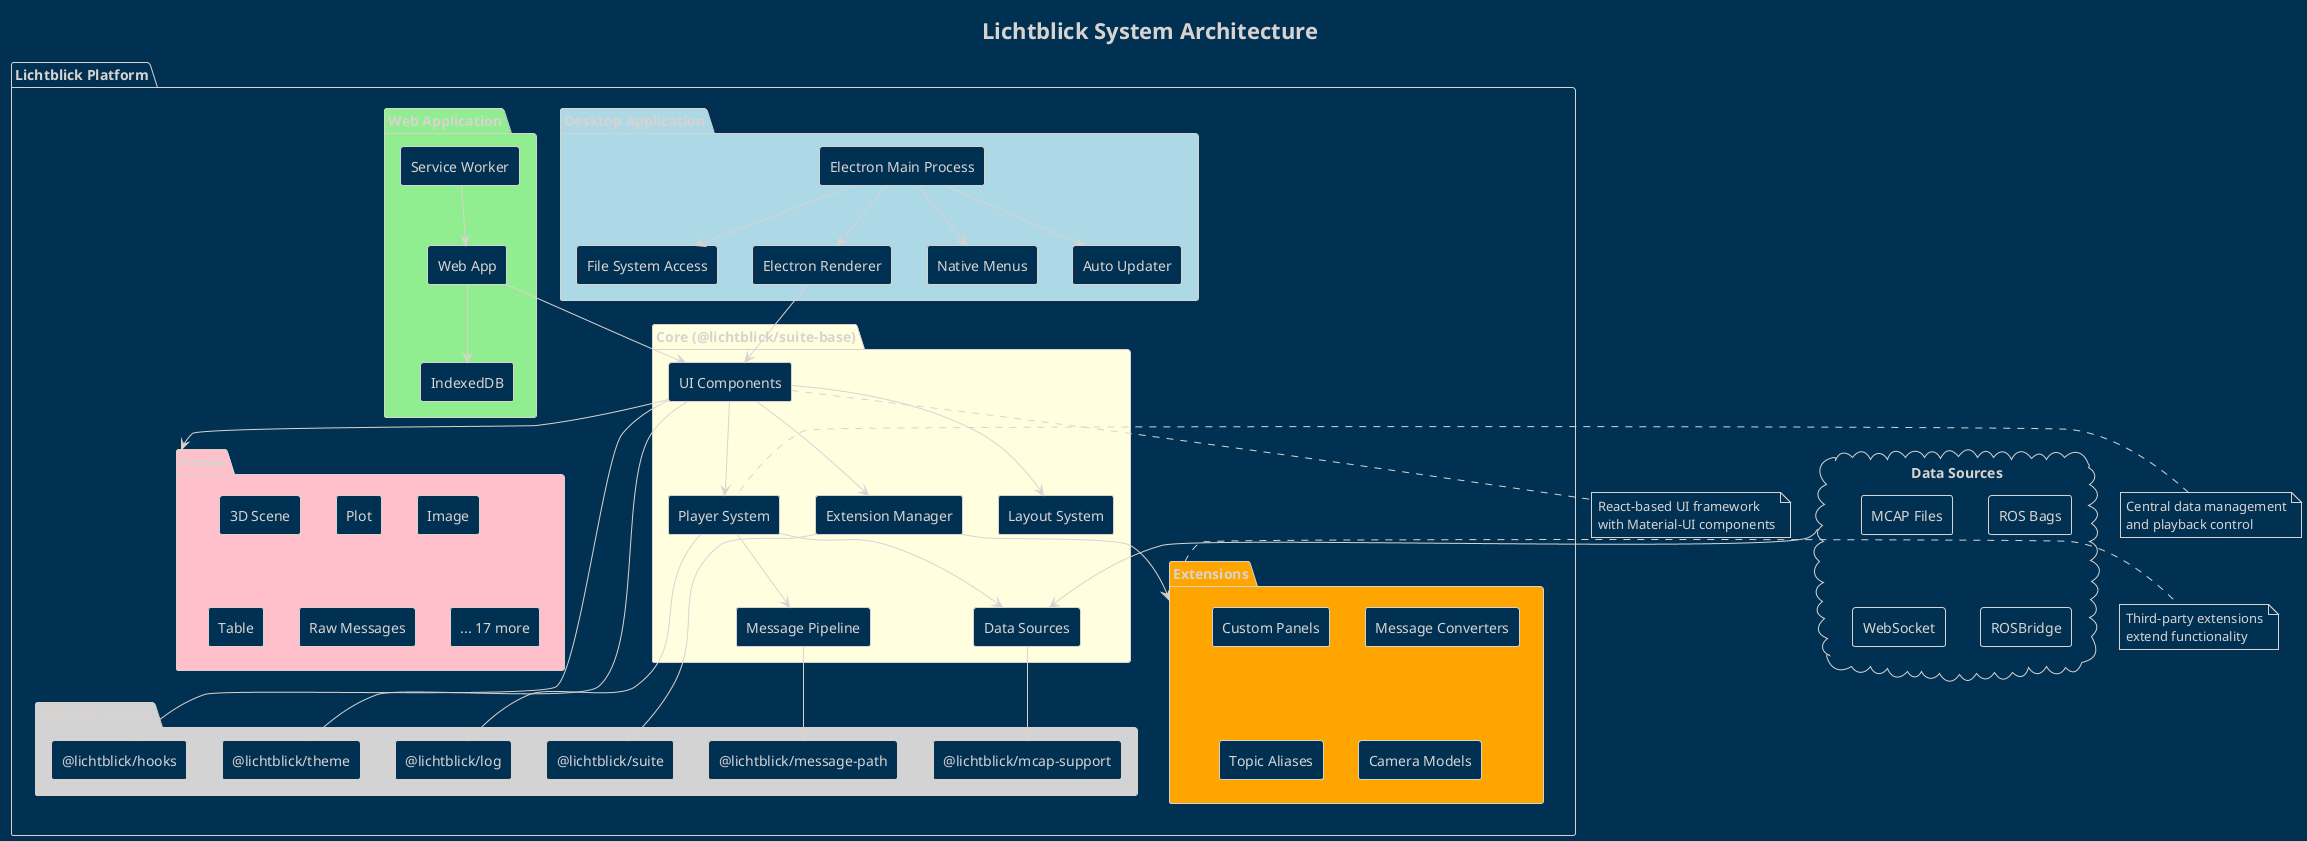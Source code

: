 @startuml architecture-overview
!theme blueprint
skinparam componentStyle rectangle

title Lichtblick System Architecture

package "Lichtblick Platform" {
  
  package "Desktop Application" #LightBlue {
    component [Electron Main Process] as ElectronMain
    component [Electron Renderer] as ElectronRenderer
    component [Native Menus] as NativeMenus
    component [Auto Updater] as AutoUpdater
    component [File System Access] as FSAccess
  }
  
  package "Web Application" #LightGreen {
    component [Service Worker] as ServiceWorker
    component [Web App] as WebApp
    component [IndexedDB] as IndexedDB
  }
  
  package "Core (@lichtblick/suite-base)" #LightYellow {
    component [UI Components] as UIComponents
    component [Player System] as PlayerSystem
    component [Extension Manager] as ExtManager
    component [Layout System] as LayoutSystem
    component [Data Sources] as DataSources
    component [Message Pipeline] as MessagePipeline
  }
  
  package "Shared Libraries" #LightGray {
    component [@lichtblick/suite] as SuiteAPI
    component [@lichtblick/log] as Logging
    component [@lichtblick/hooks] as Hooks
    component [@lichtblick/theme] as Theme
    component [@lichtblick/mcap-support] as MCAP
    component [@lichtblick/message-path] as MessagePath
  }
  
  package "Panels" #Pink {
    component [3D Scene] as Panel3D
    component [Plot] as PanelPlot
    component [Image] as PanelImage
    component [Table] as PanelTable
    component [Raw Messages] as PanelRaw
    component [... 17 more] as MorePanels
  }
  
  package "Extensions" #Orange {
    component [Custom Panels] as CustomPanels
    component [Message Converters] as Converters
    component [Topic Aliases] as TopicAliases
    component [Camera Models] as CameraModels
  }
}

cloud "Data Sources" as ExternalData {
  node [MCAP Files] as MCAPFiles
  node [ROS Bags] as ROSBags
  node [WebSocket] as WebSocket
  node [ROSBridge] as ROSBridge
}

ElectronRenderer --> UIComponents
WebApp --> UIComponents

UIComponents --> PlayerSystem
UIComponents --> LayoutSystem
UIComponents --> ExtManager

PlayerSystem --> DataSources
PlayerSystem --> MessagePipeline

DataSources --> MCAP
MessagePipeline --> MessagePath

ExtManager --> SuiteAPI
ExtManager --> Extensions

UIComponents --> Panels
UIComponents --> Theme
UIComponents --> Hooks

PlayerSystem --> Logging

ElectronMain --> FSAccess
ElectronMain --> NativeMenus
ElectronMain --> AutoUpdater
ElectronMain --> ElectronRenderer

ServiceWorker --> WebApp
WebApp --> IndexedDB

ExternalData --> DataSources

note right of Extensions
  Third-party extensions
  extend functionality
end note

note left of PlayerSystem
  Central data management
  and playback control
end note

note bottom of UIComponents
  React-based UI framework
  with Material-UI components
end note

@enduml